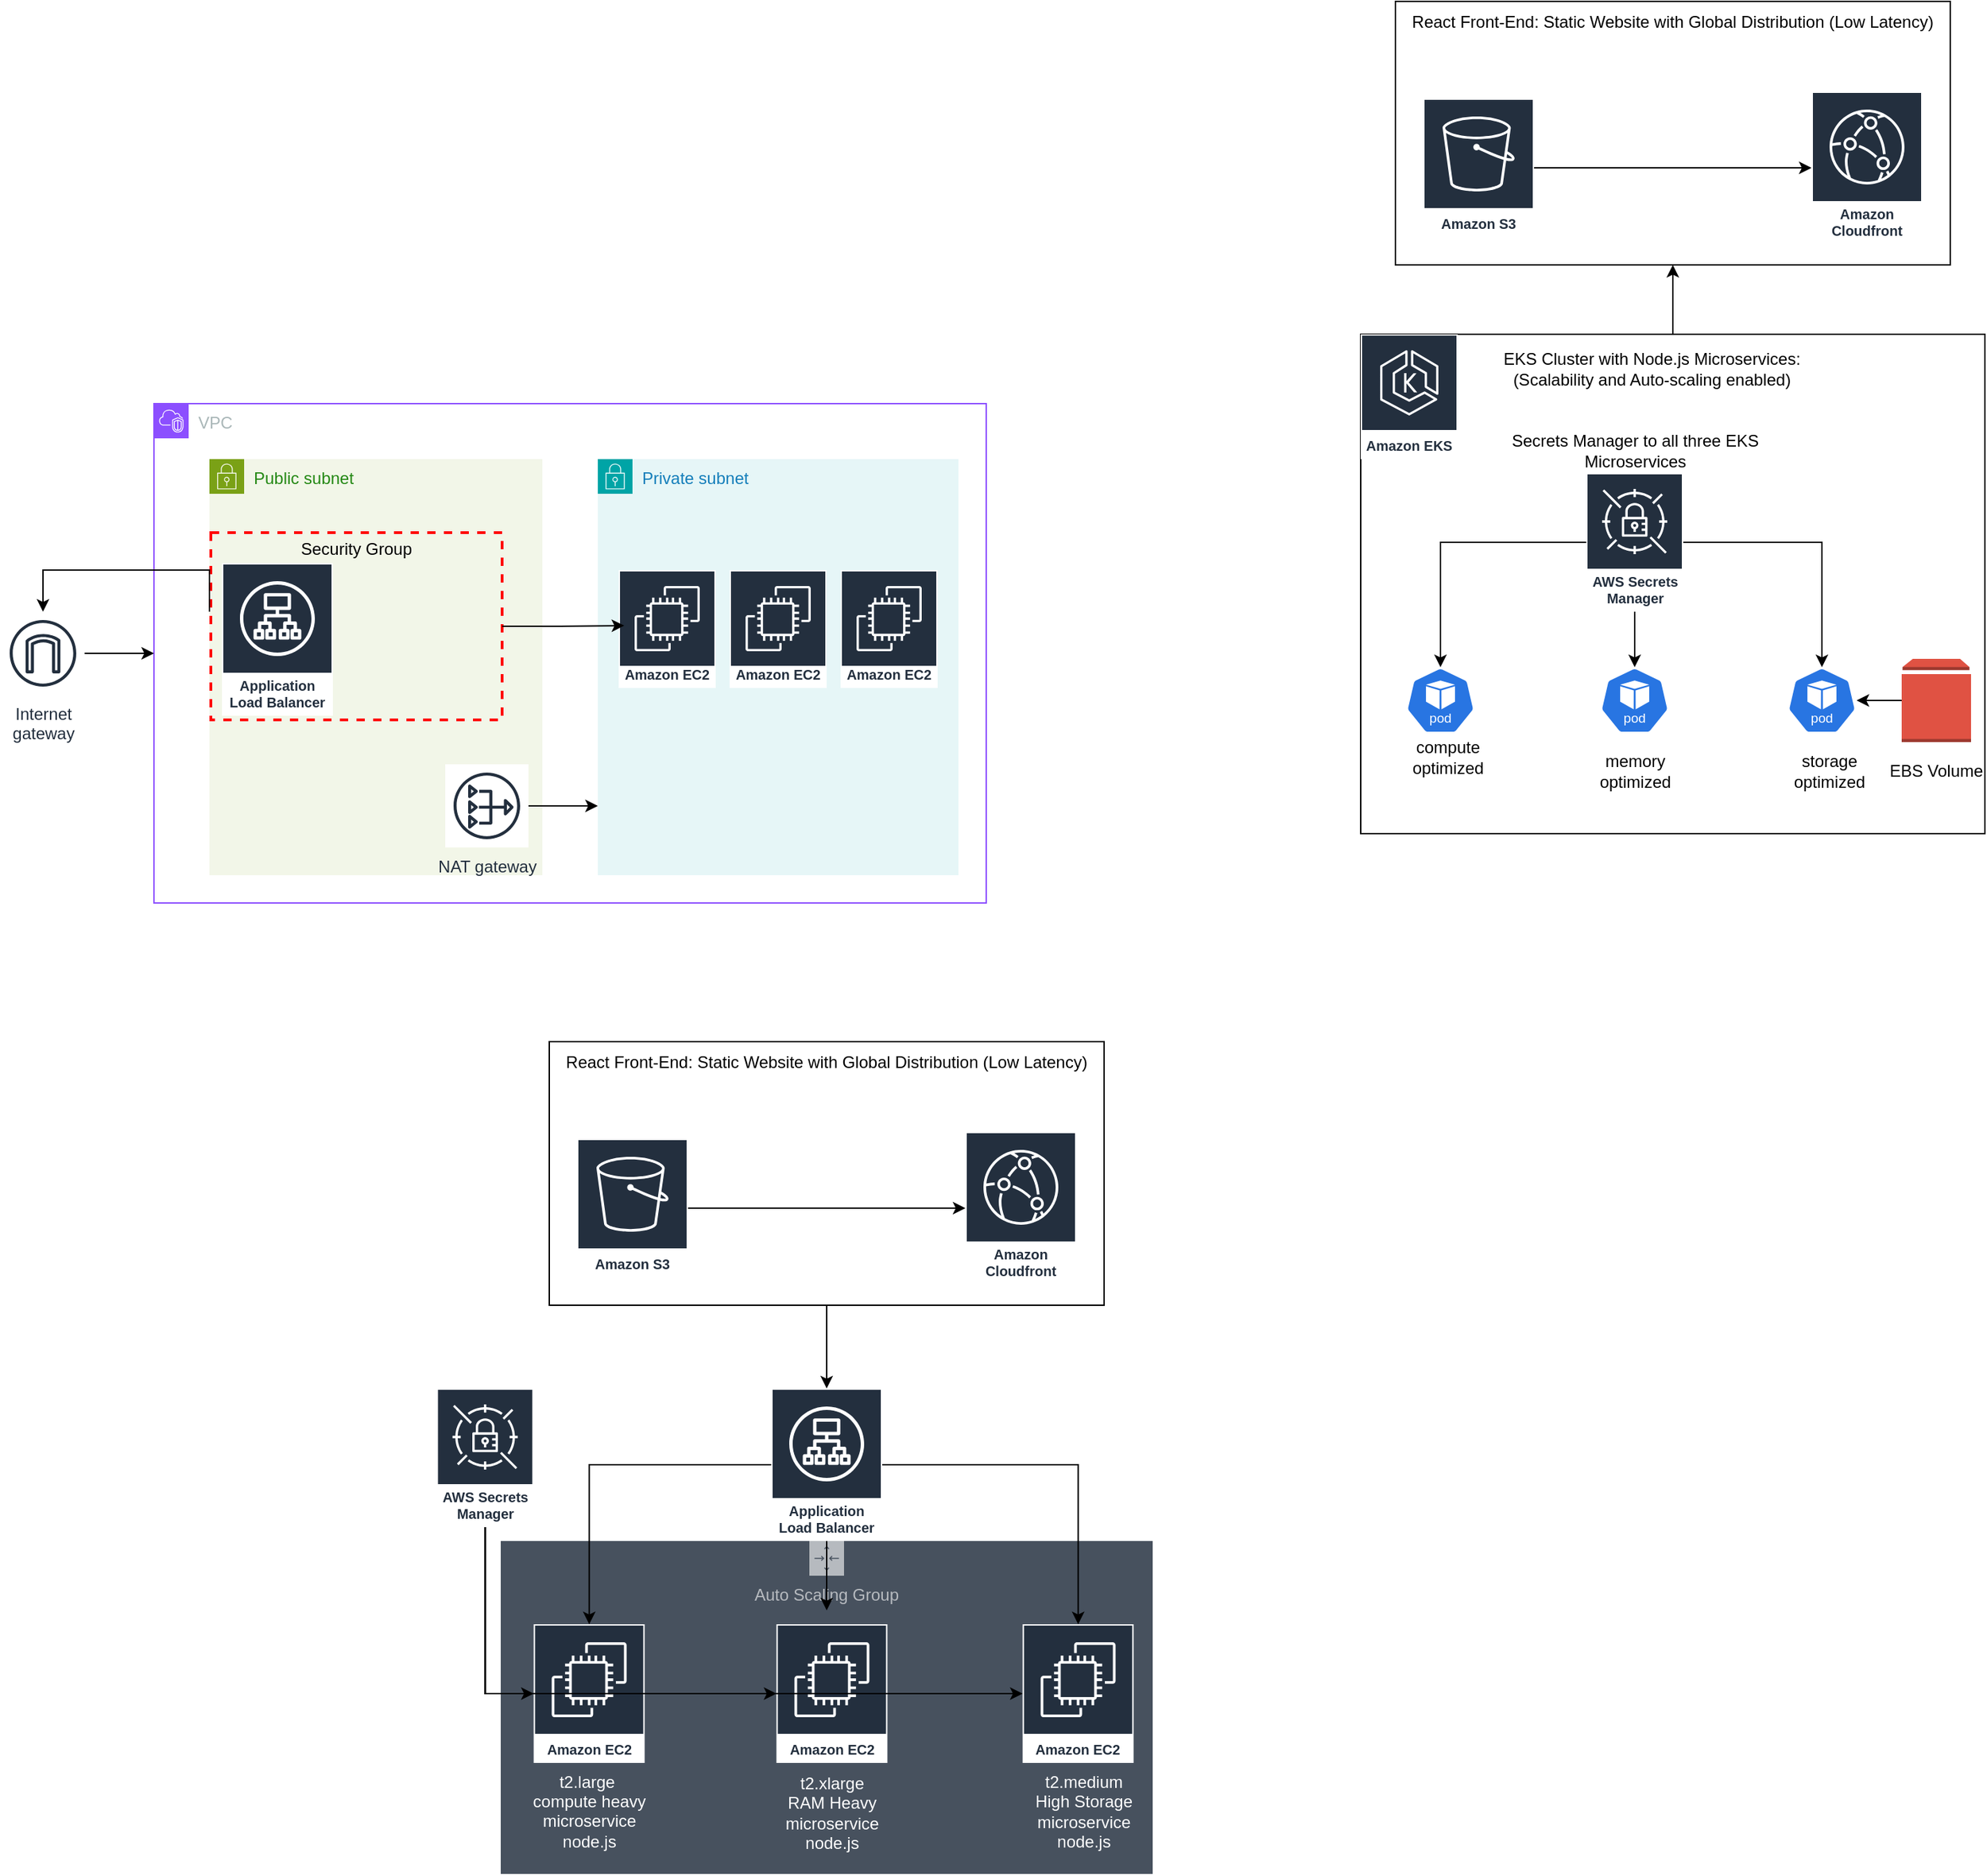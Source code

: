 <mxfile version="24.7.17">
  <diagram name="Page-1" id="n82w6MC7N7ybh6Wak7Xi">
    <mxGraphModel dx="2233" dy="772" grid="1" gridSize="10" guides="1" tooltips="1" connect="1" arrows="1" fold="1" page="0" pageScale="1" pageWidth="827" pageHeight="1169" math="0" shadow="0">
      <root>
        <mxCell id="0" />
        <mxCell id="1" parent="0" />
        <mxCell id="Ws1gLKhcjA2NSecggDod-88" value="Auto Scaling Group" style="sketch=0;outlineConnect=0;gradientColor=none;html=1;whiteSpace=wrap;fontSize=12;fontStyle=0;shape=mxgraph.aws4.groupCenter;grIcon=mxgraph.aws4.group_auto_scaling_group;grStroke=0;strokeColor=#B6BABF;fillColor=#47515E;verticalAlign=top;align=center;fontColor=#B6BABF;dashed=0;spacingTop=25;" vertex="1" parent="1">
          <mxGeometry x="-420" y="1270" width="470" height="240" as="geometry" />
        </mxCell>
        <mxCell id="Ws1gLKhcjA2NSecggDod-20" value="" style="rounded=0;whiteSpace=wrap;html=1;" vertex="1" parent="1">
          <mxGeometry x="225" y="160" width="400" height="190" as="geometry" />
        </mxCell>
        <mxCell id="Ws1gLKhcjA2NSecggDod-24" style="edgeStyle=orthogonalEdgeStyle;rounded=0;orthogonalLoop=1;jettySize=auto;html=1;entryX=0.5;entryY=1;entryDx=0;entryDy=0;" edge="1" parent="1" source="Ws1gLKhcjA2NSecggDod-19" target="Ws1gLKhcjA2NSecggDod-20">
          <mxGeometry relative="1" as="geometry" />
        </mxCell>
        <mxCell id="Ws1gLKhcjA2NSecggDod-19" value="" style="rounded=0;whiteSpace=wrap;html=1;" vertex="1" parent="1">
          <mxGeometry x="200" y="400" width="450" height="360" as="geometry" />
        </mxCell>
        <mxCell id="kDkyR3wlVVw4IRGfqUSK-2" value="VPC" style="points=[[0,0],[0.25,0],[0.5,0],[0.75,0],[1,0],[1,0.25],[1,0.5],[1,0.75],[1,1],[0.75,1],[0.5,1],[0.25,1],[0,1],[0,0.75],[0,0.5],[0,0.25]];outlineConnect=0;gradientColor=none;html=1;whiteSpace=wrap;fontSize=12;fontStyle=0;container=1;pointerEvents=0;collapsible=0;recursiveResize=0;shape=mxgraph.aws4.group;grIcon=mxgraph.aws4.group_vpc2;strokeColor=#8C4FFF;fillColor=none;verticalAlign=top;align=left;spacingLeft=30;fontColor=#AAB7B8;dashed=0;" parent="1" vertex="1">
          <mxGeometry x="-670" y="450" width="600" height="360" as="geometry" />
        </mxCell>
        <mxCell id="kDkyR3wlVVw4IRGfqUSK-3" value="Public subnet" style="points=[[0,0],[0.25,0],[0.5,0],[0.75,0],[1,0],[1,0.25],[1,0.5],[1,0.75],[1,1],[0.75,1],[0.5,1],[0.25,1],[0,1],[0,0.75],[0,0.5],[0,0.25]];outlineConnect=0;gradientColor=none;html=1;whiteSpace=wrap;fontSize=12;fontStyle=0;container=1;pointerEvents=0;collapsible=0;recursiveResize=0;shape=mxgraph.aws4.group;grIcon=mxgraph.aws4.group_security_group;grStroke=0;strokeColor=#7AA116;fillColor=#F2F6E8;verticalAlign=top;align=left;spacingLeft=30;fontColor=#248814;dashed=0;" parent="kDkyR3wlVVw4IRGfqUSK-2" vertex="1">
          <mxGeometry x="40" y="40" width="240" height="300" as="geometry" />
        </mxCell>
        <mxCell id="Ws1gLKhcjA2NSecggDod-74" value="Application Load Balancer" style="sketch=0;outlineConnect=0;fontColor=#232F3E;gradientColor=none;strokeColor=#ffffff;fillColor=#232F3E;dashed=0;verticalLabelPosition=middle;verticalAlign=bottom;align=center;html=1;whiteSpace=wrap;fontSize=10;fontStyle=1;spacing=3;shape=mxgraph.aws4.productIcon;prIcon=mxgraph.aws4.application_load_balancer;" vertex="1" parent="kDkyR3wlVVw4IRGfqUSK-3">
          <mxGeometry x="9" y="75" width="80" height="110" as="geometry" />
        </mxCell>
        <mxCell id="Ws1gLKhcjA2NSecggDod-17" value="NAT gateway" style="sketch=0;outlineConnect=0;fontColor=#232F3E;gradientColor=none;strokeColor=#232F3E;fillColor=#ffffff;dashed=0;verticalLabelPosition=bottom;verticalAlign=top;align=center;html=1;fontSize=12;fontStyle=0;aspect=fixed;shape=mxgraph.aws4.resourceIcon;resIcon=mxgraph.aws4.nat_gateway;" vertex="1" parent="kDkyR3wlVVw4IRGfqUSK-3">
          <mxGeometry x="170" y="220" width="60" height="60" as="geometry" />
        </mxCell>
        <mxCell id="Ws1gLKhcjA2NSecggDod-81" value="Security Group" style="fontStyle=0;verticalAlign=top;align=center;spacingTop=-2;fillColor=none;rounded=0;whiteSpace=wrap;html=1;strokeColor=#FF0000;strokeWidth=2;dashed=1;container=1;collapsible=0;expand=0;recursiveResize=0;" vertex="1" parent="kDkyR3wlVVw4IRGfqUSK-3">
          <mxGeometry x="1" y="53" width="210" height="135" as="geometry" />
        </mxCell>
        <mxCell id="kDkyR3wlVVw4IRGfqUSK-4" value="Private subnet" style="points=[[0,0],[0.25,0],[0.5,0],[0.75,0],[1,0],[1,0.25],[1,0.5],[1,0.75],[1,1],[0.75,1],[0.5,1],[0.25,1],[0,1],[0,0.75],[0,0.5],[0,0.25]];outlineConnect=0;gradientColor=none;html=1;whiteSpace=wrap;fontSize=12;fontStyle=0;container=1;pointerEvents=0;collapsible=0;recursiveResize=0;shape=mxgraph.aws4.group;grIcon=mxgraph.aws4.group_security_group;grStroke=0;strokeColor=#00A4A6;fillColor=#E6F6F7;verticalAlign=top;align=left;spacingLeft=30;fontColor=#147EBA;dashed=0;" parent="kDkyR3wlVVw4IRGfqUSK-2" vertex="1">
          <mxGeometry x="320" y="40" width="260" height="300" as="geometry" />
        </mxCell>
        <mxCell id="Ws1gLKhcjA2NSecggDod-75" value="Amazon EC2" style="sketch=0;outlineConnect=0;fontColor=#232F3E;gradientColor=none;strokeColor=#ffffff;fillColor=#232F3E;dashed=0;verticalLabelPosition=middle;verticalAlign=bottom;align=center;html=1;whiteSpace=wrap;fontSize=10;fontStyle=1;spacing=3;shape=mxgraph.aws4.productIcon;prIcon=mxgraph.aws4.ec2;" vertex="1" parent="kDkyR3wlVVw4IRGfqUSK-4">
          <mxGeometry x="15" y="80" width="70" height="85" as="geometry" />
        </mxCell>
        <mxCell id="Ws1gLKhcjA2NSecggDod-76" value="Amazon EC2" style="sketch=0;outlineConnect=0;fontColor=#232F3E;gradientColor=none;strokeColor=#ffffff;fillColor=#232F3E;dashed=0;verticalLabelPosition=middle;verticalAlign=bottom;align=center;html=1;whiteSpace=wrap;fontSize=10;fontStyle=1;spacing=3;shape=mxgraph.aws4.productIcon;prIcon=mxgraph.aws4.ec2;" vertex="1" parent="kDkyR3wlVVw4IRGfqUSK-4">
          <mxGeometry x="95" y="80" width="70" height="85" as="geometry" />
        </mxCell>
        <mxCell id="Ws1gLKhcjA2NSecggDod-77" value="Amazon EC2" style="sketch=0;outlineConnect=0;fontColor=#232F3E;gradientColor=none;strokeColor=#ffffff;fillColor=#232F3E;dashed=0;verticalLabelPosition=middle;verticalAlign=bottom;align=center;html=1;whiteSpace=wrap;fontSize=10;fontStyle=1;spacing=3;shape=mxgraph.aws4.productIcon;prIcon=mxgraph.aws4.ec2;" vertex="1" parent="kDkyR3wlVVw4IRGfqUSK-4">
          <mxGeometry x="175" y="80" width="70" height="85" as="geometry" />
        </mxCell>
        <mxCell id="Ws1gLKhcjA2NSecggDod-83" style="edgeStyle=orthogonalEdgeStyle;rounded=0;orthogonalLoop=1;jettySize=auto;html=1;" edge="1" parent="kDkyR3wlVVw4IRGfqUSK-2" source="Ws1gLKhcjA2NSecggDod-17" target="kDkyR3wlVVw4IRGfqUSK-4">
          <mxGeometry relative="1" as="geometry">
            <Array as="points">
              <mxPoint x="310" y="290" />
              <mxPoint x="310" y="290" />
            </Array>
          </mxGeometry>
        </mxCell>
        <mxCell id="Ws1gLKhcjA2NSecggDod-85" style="edgeStyle=orthogonalEdgeStyle;rounded=0;orthogonalLoop=1;jettySize=auto;html=1;entryX=0.057;entryY=0.471;entryDx=0;entryDy=0;entryPerimeter=0;" edge="1" parent="kDkyR3wlVVw4IRGfqUSK-2" source="Ws1gLKhcjA2NSecggDod-81" target="Ws1gLKhcjA2NSecggDod-75">
          <mxGeometry relative="1" as="geometry" />
        </mxCell>
        <mxCell id="Ws1gLKhcjA2NSecggDod-11" value="Amazon EKS" style="sketch=0;outlineConnect=0;fontColor=#232F3E;gradientColor=none;strokeColor=#ffffff;fillColor=#232F3E;dashed=0;verticalLabelPosition=middle;verticalAlign=bottom;align=center;html=1;whiteSpace=wrap;fontSize=10;fontStyle=1;spacing=3;shape=mxgraph.aws4.productIcon;prIcon=mxgraph.aws4.eks;" vertex="1" parent="1">
          <mxGeometry x="200" y="400" width="70" height="90" as="geometry" />
        </mxCell>
        <mxCell id="Ws1gLKhcjA2NSecggDod-55" style="edgeStyle=orthogonalEdgeStyle;rounded=0;orthogonalLoop=1;jettySize=auto;html=1;" edge="1" parent="1" source="Ws1gLKhcjA2NSecggDod-12">
          <mxGeometry relative="1" as="geometry">
            <mxPoint x="-185" y="1320" as="targetPoint" />
          </mxGeometry>
        </mxCell>
        <mxCell id="Ws1gLKhcjA2NSecggDod-56" style="edgeStyle=orthogonalEdgeStyle;rounded=0;orthogonalLoop=1;jettySize=auto;html=1;" edge="1" parent="1" source="Ws1gLKhcjA2NSecggDod-12" target="Ws1gLKhcjA2NSecggDod-50">
          <mxGeometry relative="1" as="geometry" />
        </mxCell>
        <mxCell id="Ws1gLKhcjA2NSecggDod-57" style="edgeStyle=orthogonalEdgeStyle;rounded=0;orthogonalLoop=1;jettySize=auto;html=1;" edge="1" parent="1" source="Ws1gLKhcjA2NSecggDod-12" target="Ws1gLKhcjA2NSecggDod-48">
          <mxGeometry relative="1" as="geometry" />
        </mxCell>
        <mxCell id="Ws1gLKhcjA2NSecggDod-12" value="Application Load Balancer" style="sketch=0;outlineConnect=0;fontColor=#232F3E;gradientColor=none;strokeColor=#ffffff;fillColor=#232F3E;dashed=0;verticalLabelPosition=middle;verticalAlign=bottom;align=center;html=1;whiteSpace=wrap;fontSize=10;fontStyle=1;spacing=3;shape=mxgraph.aws4.productIcon;prIcon=mxgraph.aws4.application_load_balancer;" vertex="1" parent="1">
          <mxGeometry x="-225" y="1160" width="80" height="110" as="geometry" />
        </mxCell>
        <mxCell id="Ws1gLKhcjA2NSecggDod-13" value="Amazon Cloudfront" style="sketch=0;outlineConnect=0;fontColor=#232F3E;gradientColor=none;strokeColor=#ffffff;fillColor=#232F3E;dashed=0;verticalLabelPosition=middle;verticalAlign=bottom;align=center;html=1;whiteSpace=wrap;fontSize=10;fontStyle=1;spacing=3;shape=mxgraph.aws4.productIcon;prIcon=mxgraph.aws4.cloudfront;" vertex="1" parent="1">
          <mxGeometry x="525" y="225" width="80" height="110" as="geometry" />
        </mxCell>
        <mxCell id="Ws1gLKhcjA2NSecggDod-22" style="edgeStyle=orthogonalEdgeStyle;rounded=0;orthogonalLoop=1;jettySize=auto;html=1;" edge="1" parent="1" source="Ws1gLKhcjA2NSecggDod-14" target="Ws1gLKhcjA2NSecggDod-13">
          <mxGeometry relative="1" as="geometry" />
        </mxCell>
        <mxCell id="Ws1gLKhcjA2NSecggDod-14" value="Amazon S3" style="sketch=0;outlineConnect=0;fontColor=#232F3E;gradientColor=none;strokeColor=#ffffff;fillColor=#232F3E;dashed=0;verticalLabelPosition=middle;verticalAlign=bottom;align=center;html=1;whiteSpace=wrap;fontSize=10;fontStyle=1;spacing=3;shape=mxgraph.aws4.productIcon;prIcon=mxgraph.aws4.s3;" vertex="1" parent="1">
          <mxGeometry x="245" y="230" width="80" height="100" as="geometry" />
        </mxCell>
        <mxCell id="Ws1gLKhcjA2NSecggDod-16" value="AWS Secrets Manager" style="sketch=0;outlineConnect=0;fontColor=#232F3E;gradientColor=none;strokeColor=#ffffff;fillColor=#232F3E;dashed=0;verticalLabelPosition=middle;verticalAlign=bottom;align=center;html=1;whiteSpace=wrap;fontSize=10;fontStyle=1;spacing=3;shape=mxgraph.aws4.productIcon;prIcon=mxgraph.aws4.secrets_manager;" vertex="1" parent="1">
          <mxGeometry x="362.5" y="500" width="70" height="100" as="geometry" />
        </mxCell>
        <mxCell id="Ws1gLKhcjA2NSecggDod-21" value="React Front-End: Static Website with Global Distribution (Low Latency)" style="text;html=1;align=center;verticalAlign=middle;whiteSpace=wrap;rounded=0;" vertex="1" parent="1">
          <mxGeometry x="220" y="160" width="410" height="30" as="geometry" />
        </mxCell>
        <mxCell id="Ws1gLKhcjA2NSecggDod-23" value="EKS Cluster with Node.js&amp;nbsp;Microservices: (Scalability and Auto-scaling enabled)" style="text;html=1;align=center;verticalAlign=middle;whiteSpace=wrap;rounded=0;" vertex="1" parent="1">
          <mxGeometry x="300" y="410" width="220" height="30" as="geometry" />
        </mxCell>
        <mxCell id="Ws1gLKhcjA2NSecggDod-25" value="" style="aspect=fixed;sketch=0;html=1;dashed=0;whitespace=wrap;verticalLabelPosition=bottom;verticalAlign=top;fillColor=#2875E2;strokeColor=#ffffff;points=[[0.005,0.63,0],[0.1,0.2,0],[0.9,0.2,0],[0.5,0,0],[0.995,0.63,0],[0.72,0.99,0],[0.5,1,0],[0.28,0.99,0]];shape=mxgraph.kubernetes.icon2;kubernetesLabel=1;prIcon=pod" vertex="1" parent="1">
          <mxGeometry x="232.5" y="640" width="50" height="48" as="geometry" />
        </mxCell>
        <mxCell id="Ws1gLKhcjA2NSecggDod-26" value="" style="aspect=fixed;sketch=0;html=1;dashed=0;whitespace=wrap;verticalLabelPosition=bottom;verticalAlign=top;fillColor=#2875E2;strokeColor=#ffffff;points=[[0.005,0.63,0],[0.1,0.2,0],[0.9,0.2,0],[0.5,0,0],[0.995,0.63,0],[0.72,0.99,0],[0.5,1,0],[0.28,0.99,0]];shape=mxgraph.kubernetes.icon2;kubernetesLabel=1;prIcon=pod" vertex="1" parent="1">
          <mxGeometry x="372.5" y="640" width="50" height="48" as="geometry" />
        </mxCell>
        <mxCell id="Ws1gLKhcjA2NSecggDod-27" value="" style="aspect=fixed;sketch=0;html=1;dashed=0;whitespace=wrap;verticalLabelPosition=bottom;verticalAlign=top;fillColor=#2875E2;strokeColor=#ffffff;points=[[0.005,0.63,0],[0.1,0.2,0],[0.9,0.2,0],[0.5,0,0],[0.995,0.63,0],[0.72,0.99,0],[0.5,1,0],[0.28,0.99,0]];shape=mxgraph.kubernetes.icon2;kubernetesLabel=1;prIcon=pod" vertex="1" parent="1">
          <mxGeometry x="507.5" y="640" width="50" height="48" as="geometry" />
        </mxCell>
        <mxCell id="Ws1gLKhcjA2NSecggDod-28" value="compute optimized" style="text;html=1;align=center;verticalAlign=middle;whiteSpace=wrap;rounded=0;" vertex="1" parent="1">
          <mxGeometry x="227.5" y="690" width="70" height="30" as="geometry" />
        </mxCell>
        <mxCell id="Ws1gLKhcjA2NSecggDod-29" value="memory optimized" style="text;html=1;align=center;verticalAlign=middle;whiteSpace=wrap;rounded=0;" vertex="1" parent="1">
          <mxGeometry x="362.5" y="700" width="70" height="30" as="geometry" />
        </mxCell>
        <mxCell id="Ws1gLKhcjA2NSecggDod-30" value="storage optimized" style="text;html=1;align=center;verticalAlign=middle;whiteSpace=wrap;rounded=0;" vertex="1" parent="1">
          <mxGeometry x="502.5" y="700" width="70" height="30" as="geometry" />
        </mxCell>
        <mxCell id="Ws1gLKhcjA2NSecggDod-34" style="edgeStyle=orthogonalEdgeStyle;rounded=0;orthogonalLoop=1;jettySize=auto;html=1;entryX=0.5;entryY=0;entryDx=0;entryDy=0;entryPerimeter=0;" edge="1" parent="1" source="Ws1gLKhcjA2NSecggDod-16" target="Ws1gLKhcjA2NSecggDod-26">
          <mxGeometry relative="1" as="geometry" />
        </mxCell>
        <mxCell id="Ws1gLKhcjA2NSecggDod-35" style="edgeStyle=orthogonalEdgeStyle;rounded=0;orthogonalLoop=1;jettySize=auto;html=1;entryX=0.5;entryY=0;entryDx=0;entryDy=0;entryPerimeter=0;" edge="1" parent="1" source="Ws1gLKhcjA2NSecggDod-16" target="Ws1gLKhcjA2NSecggDod-27">
          <mxGeometry relative="1" as="geometry" />
        </mxCell>
        <mxCell id="Ws1gLKhcjA2NSecggDod-36" style="edgeStyle=orthogonalEdgeStyle;rounded=0;orthogonalLoop=1;jettySize=auto;html=1;entryX=0.5;entryY=0;entryDx=0;entryDy=0;entryPerimeter=0;" edge="1" parent="1" source="Ws1gLKhcjA2NSecggDod-16" target="Ws1gLKhcjA2NSecggDod-25">
          <mxGeometry relative="1" as="geometry" />
        </mxCell>
        <mxCell id="Ws1gLKhcjA2NSecggDod-37" value="Secrets Manager to all three EKS Microservices" style="text;html=1;align=center;verticalAlign=middle;whiteSpace=wrap;rounded=0;" vertex="1" parent="1">
          <mxGeometry x="287.5" y="469" width="220" height="30" as="geometry" />
        </mxCell>
        <mxCell id="Ws1gLKhcjA2NSecggDod-40" style="edgeStyle=orthogonalEdgeStyle;rounded=0;orthogonalLoop=1;jettySize=auto;html=1;" edge="1" parent="1" source="Ws1gLKhcjA2NSecggDod-38" target="Ws1gLKhcjA2NSecggDod-27">
          <mxGeometry relative="1" as="geometry" />
        </mxCell>
        <mxCell id="Ws1gLKhcjA2NSecggDod-38" value="" style="outlineConnect=0;dashed=0;verticalLabelPosition=bottom;verticalAlign=top;align=center;html=1;shape=mxgraph.aws3.volume;fillColor=#E05243;gradientColor=none;" vertex="1" parent="1">
          <mxGeometry x="590" y="634" width="50" height="60" as="geometry" />
        </mxCell>
        <mxCell id="Ws1gLKhcjA2NSecggDod-41" value="EBS Volume" style="text;html=1;align=center;verticalAlign=middle;whiteSpace=wrap;rounded=0;" vertex="1" parent="1">
          <mxGeometry x="580" y="700" width="70" height="30" as="geometry" />
        </mxCell>
        <mxCell id="Ws1gLKhcjA2NSecggDod-47" style="edgeStyle=orthogonalEdgeStyle;rounded=0;orthogonalLoop=1;jettySize=auto;html=1;" edge="1" parent="1" source="Ws1gLKhcjA2NSecggDod-42" target="Ws1gLKhcjA2NSecggDod-12">
          <mxGeometry relative="1" as="geometry" />
        </mxCell>
        <mxCell id="Ws1gLKhcjA2NSecggDod-42" value="" style="rounded=0;whiteSpace=wrap;html=1;" vertex="1" parent="1">
          <mxGeometry x="-385" y="910" width="400" height="190" as="geometry" />
        </mxCell>
        <mxCell id="Ws1gLKhcjA2NSecggDod-43" value="Amazon Cloudfront" style="sketch=0;outlineConnect=0;fontColor=#232F3E;gradientColor=none;strokeColor=#ffffff;fillColor=#232F3E;dashed=0;verticalLabelPosition=middle;verticalAlign=bottom;align=center;html=1;whiteSpace=wrap;fontSize=10;fontStyle=1;spacing=3;shape=mxgraph.aws4.productIcon;prIcon=mxgraph.aws4.cloudfront;" vertex="1" parent="1">
          <mxGeometry x="-85" y="975" width="80" height="110" as="geometry" />
        </mxCell>
        <mxCell id="Ws1gLKhcjA2NSecggDod-44" style="edgeStyle=orthogonalEdgeStyle;rounded=0;orthogonalLoop=1;jettySize=auto;html=1;" edge="1" parent="1" source="Ws1gLKhcjA2NSecggDod-45" target="Ws1gLKhcjA2NSecggDod-43">
          <mxGeometry relative="1" as="geometry" />
        </mxCell>
        <mxCell id="Ws1gLKhcjA2NSecggDod-45" value="Amazon S3" style="sketch=0;outlineConnect=0;fontColor=#232F3E;gradientColor=none;strokeColor=#ffffff;fillColor=#232F3E;dashed=0;verticalLabelPosition=middle;verticalAlign=bottom;align=center;html=1;whiteSpace=wrap;fontSize=10;fontStyle=1;spacing=3;shape=mxgraph.aws4.productIcon;prIcon=mxgraph.aws4.s3;" vertex="1" parent="1">
          <mxGeometry x="-365" y="980" width="80" height="100" as="geometry" />
        </mxCell>
        <mxCell id="Ws1gLKhcjA2NSecggDod-46" value="React Front-End: Static Website with Global Distribution (Low Latency)" style="text;html=1;align=center;verticalAlign=middle;whiteSpace=wrap;rounded=0;" vertex="1" parent="1">
          <mxGeometry x="-390" y="910" width="410" height="30" as="geometry" />
        </mxCell>
        <mxCell id="Ws1gLKhcjA2NSecggDod-48" value="Amazon EC2" style="sketch=0;outlineConnect=0;fontColor=#232F3E;gradientColor=none;strokeColor=#ffffff;fillColor=#232F3E;dashed=0;verticalLabelPosition=middle;verticalAlign=bottom;align=center;html=1;whiteSpace=wrap;fontSize=10;fontStyle=1;spacing=3;shape=mxgraph.aws4.productIcon;prIcon=mxgraph.aws4.ec2;" vertex="1" parent="1">
          <mxGeometry x="-396.25" y="1330" width="80" height="100" as="geometry" />
        </mxCell>
        <mxCell id="Ws1gLKhcjA2NSecggDod-49" value="Amazon EC2" style="sketch=0;outlineConnect=0;fontColor=#232F3E;gradientColor=none;strokeColor=#ffffff;fillColor=#232F3E;dashed=0;verticalLabelPosition=middle;verticalAlign=bottom;align=center;html=1;whiteSpace=wrap;fontSize=10;fontStyle=1;spacing=3;shape=mxgraph.aws4.productIcon;prIcon=mxgraph.aws4.ec2;" vertex="1" parent="1">
          <mxGeometry x="-221.25" y="1330" width="80" height="100" as="geometry" />
        </mxCell>
        <mxCell id="Ws1gLKhcjA2NSecggDod-50" value="Amazon EC2" style="sketch=0;outlineConnect=0;fontColor=#232F3E;gradientColor=none;strokeColor=#ffffff;fillColor=#232F3E;dashed=0;verticalLabelPosition=middle;verticalAlign=bottom;align=center;html=1;whiteSpace=wrap;fontSize=10;fontStyle=1;spacing=3;shape=mxgraph.aws4.productIcon;prIcon=mxgraph.aws4.ec2;" vertex="1" parent="1">
          <mxGeometry x="-43.75" y="1330" width="80" height="100" as="geometry" />
        </mxCell>
        <mxCell id="Ws1gLKhcjA2NSecggDod-51" value="t2.large&amp;nbsp;&lt;div&gt;compute heavy microservice&lt;div&gt;node.js&lt;/div&gt;&lt;div&gt;&lt;br&gt;&lt;/div&gt;&lt;/div&gt;" style="text;html=1;align=center;verticalAlign=middle;whiteSpace=wrap;rounded=0;fontColor=#FFFFFF;" vertex="1" parent="1">
          <mxGeometry x="-406.25" y="1457" width="100" height="30" as="geometry" />
        </mxCell>
        <mxCell id="Ws1gLKhcjA2NSecggDod-52" value="&lt;div&gt;t2.xlarge&lt;/div&gt;RAM Heavy microservice node.js" style="text;html=1;align=center;verticalAlign=middle;whiteSpace=wrap;rounded=0;fontColor=#FFFFFF;" vertex="1" parent="1">
          <mxGeometry x="-216.25" y="1451" width="70" height="30" as="geometry" />
        </mxCell>
        <mxCell id="Ws1gLKhcjA2NSecggDod-53" value="t2.medium High Storage microservice node.js" style="text;html=1;align=center;verticalAlign=middle;whiteSpace=wrap;rounded=0;fontColor=#FFFFFF;" vertex="1" parent="1">
          <mxGeometry x="-38.75" y="1450" width="78.75" height="30" as="geometry" />
        </mxCell>
        <mxCell id="Ws1gLKhcjA2NSecggDod-91" style="edgeStyle=orthogonalEdgeStyle;rounded=0;orthogonalLoop=1;jettySize=auto;html=1;" edge="1" parent="1" source="Ws1gLKhcjA2NSecggDod-64" target="Ws1gLKhcjA2NSecggDod-48">
          <mxGeometry relative="1" as="geometry">
            <Array as="points">
              <mxPoint x="-431" y="1380" />
            </Array>
          </mxGeometry>
        </mxCell>
        <mxCell id="Ws1gLKhcjA2NSecggDod-92" style="edgeStyle=orthogonalEdgeStyle;rounded=0;orthogonalLoop=1;jettySize=auto;html=1;" edge="1" parent="1" source="Ws1gLKhcjA2NSecggDod-64" target="Ws1gLKhcjA2NSecggDod-49">
          <mxGeometry relative="1" as="geometry">
            <Array as="points">
              <mxPoint x="-431" y="1380" />
            </Array>
          </mxGeometry>
        </mxCell>
        <mxCell id="Ws1gLKhcjA2NSecggDod-93" style="edgeStyle=orthogonalEdgeStyle;rounded=0;orthogonalLoop=1;jettySize=auto;html=1;" edge="1" parent="1" source="Ws1gLKhcjA2NSecggDod-64" target="Ws1gLKhcjA2NSecggDod-50">
          <mxGeometry relative="1" as="geometry">
            <Array as="points">
              <mxPoint x="-431" y="1380" />
            </Array>
          </mxGeometry>
        </mxCell>
        <mxCell id="Ws1gLKhcjA2NSecggDod-64" value="AWS Secrets Manager" style="sketch=0;outlineConnect=0;fontColor=#232F3E;gradientColor=none;strokeColor=#ffffff;fillColor=#232F3E;dashed=0;verticalLabelPosition=middle;verticalAlign=bottom;align=center;html=1;whiteSpace=wrap;fontSize=10;fontStyle=1;spacing=3;shape=mxgraph.aws4.productIcon;prIcon=mxgraph.aws4.secrets_manager;" vertex="1" parent="1">
          <mxGeometry x="-466.25" y="1160" width="70" height="100" as="geometry" />
        </mxCell>
        <mxCell id="Ws1gLKhcjA2NSecggDod-86" style="edgeStyle=orthogonalEdgeStyle;rounded=0;orthogonalLoop=1;jettySize=auto;html=1;entryX=0;entryY=0.5;entryDx=0;entryDy=0;" edge="1" parent="1" source="Ws1gLKhcjA2NSecggDod-15" target="kDkyR3wlVVw4IRGfqUSK-2">
          <mxGeometry relative="1" as="geometry" />
        </mxCell>
        <mxCell id="Ws1gLKhcjA2NSecggDod-15" value="Internet&#xa;gateway" style="sketch=0;outlineConnect=0;fontColor=#232F3E;gradientColor=none;strokeColor=#232F3E;fillColor=#ffffff;dashed=0;verticalLabelPosition=bottom;verticalAlign=top;align=center;html=1;fontSize=12;fontStyle=0;aspect=fixed;shape=mxgraph.aws4.resourceIcon;resIcon=mxgraph.aws4.internet_gateway;" vertex="1" parent="1">
          <mxGeometry x="-780" y="600" width="60" height="60" as="geometry" />
        </mxCell>
        <mxCell id="Ws1gLKhcjA2NSecggDod-79" style="edgeStyle=orthogonalEdgeStyle;rounded=0;orthogonalLoop=1;jettySize=auto;html=1;" edge="1" parent="1" target="Ws1gLKhcjA2NSecggDod-15">
          <mxGeometry relative="1" as="geometry">
            <mxPoint x="-630" y="600" as="sourcePoint" />
            <mxPoint x="-750" y="610" as="targetPoint" />
            <Array as="points">
              <mxPoint x="-630" y="570" />
              <mxPoint x="-750" y="570" />
            </Array>
          </mxGeometry>
        </mxCell>
      </root>
    </mxGraphModel>
  </diagram>
</mxfile>
